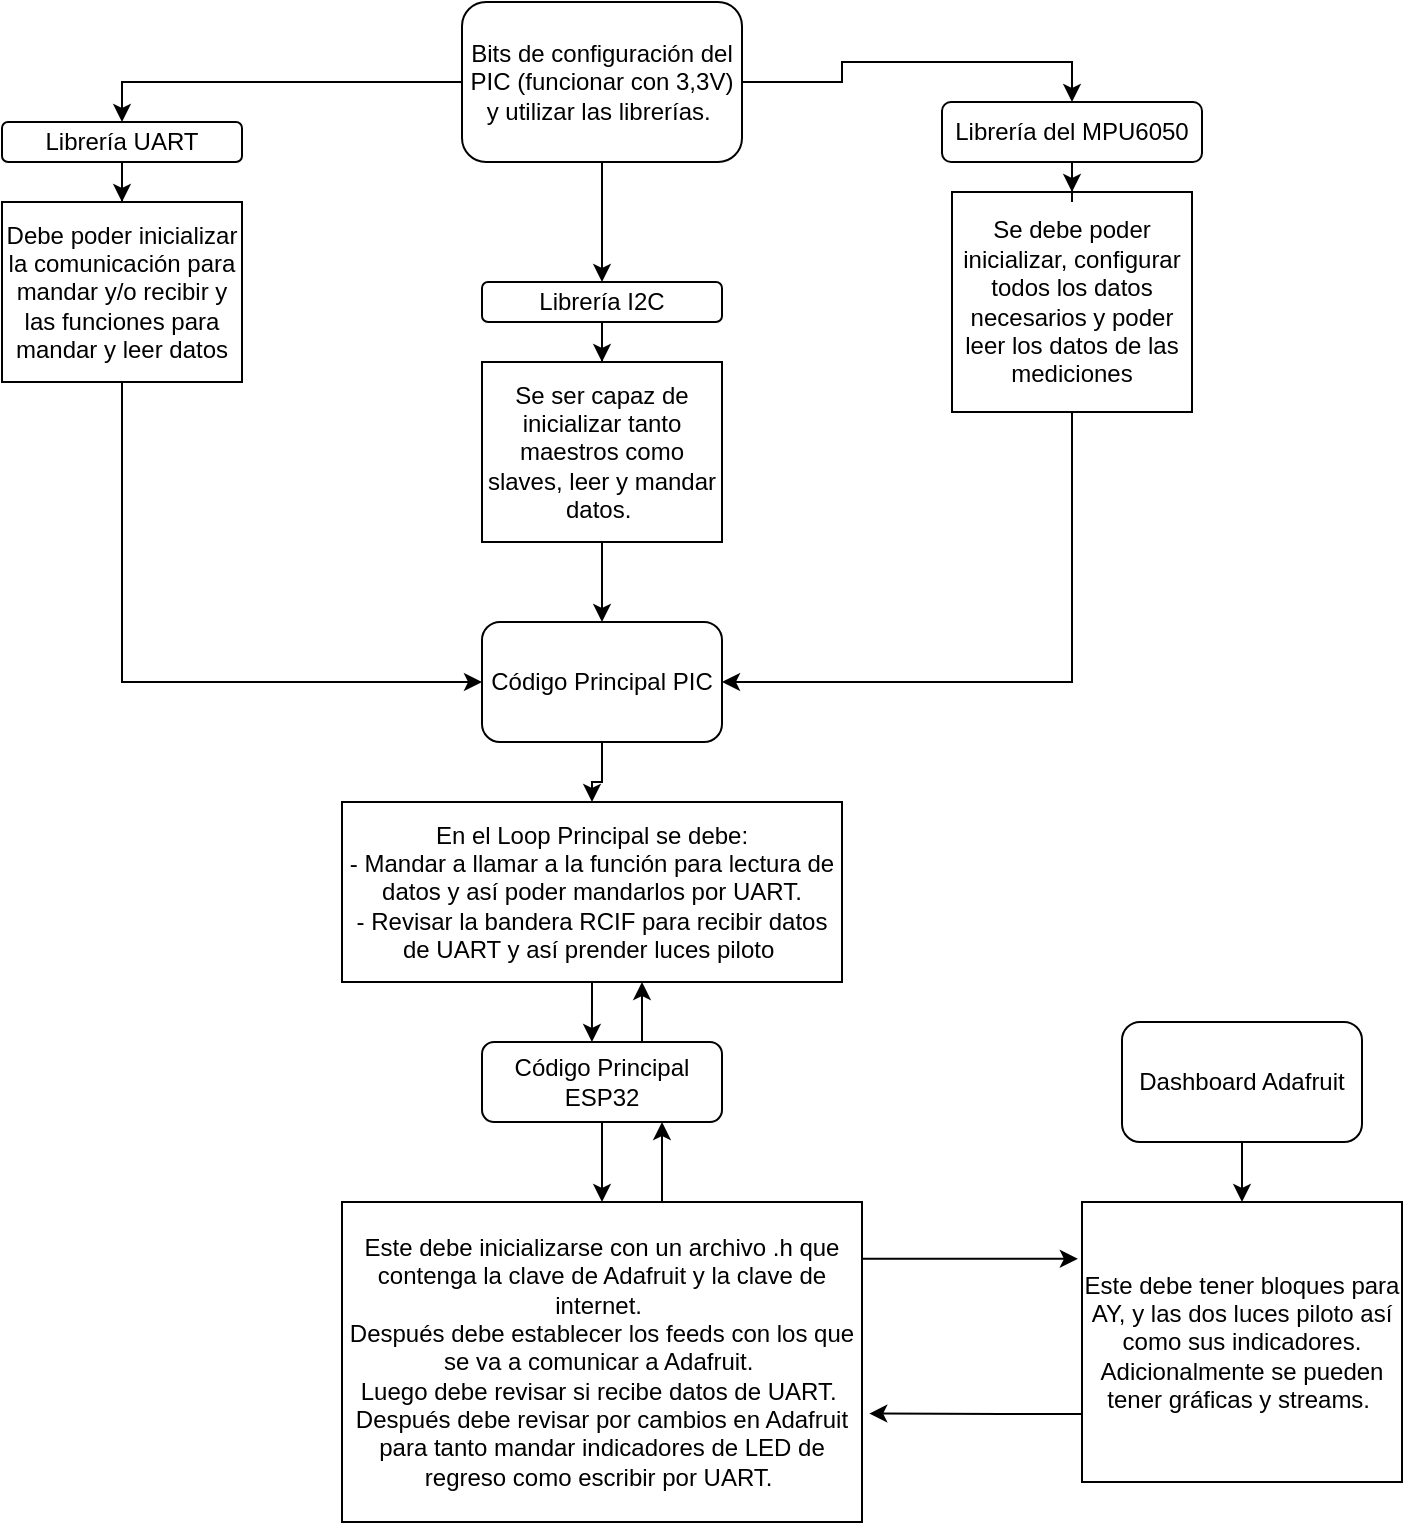 <mxfile version="13.10.4" type="device"><diagram id="f7WtDu9nxbwrVy-zuyH_" name="Page-1"><mxGraphModel dx="1357" dy="853" grid="1" gridSize="10" guides="1" tooltips="1" connect="1" arrows="1" fold="1" page="1" pageScale="1" pageWidth="850" pageHeight="1100" math="0" shadow="0"><root><mxCell id="0"/><mxCell id="1" parent="0"/><mxCell id="Yk92p7jFA3wCqzvG-exA-8" style="edgeStyle=orthogonalEdgeStyle;rounded=0;orthogonalLoop=1;jettySize=auto;html=1;exitX=0;exitY=0.5;exitDx=0;exitDy=0;entryX=0.5;entryY=0;entryDx=0;entryDy=0;" edge="1" parent="1" source="Yk92p7jFA3wCqzvG-exA-1" target="Yk92p7jFA3wCqzvG-exA-6"><mxGeometry relative="1" as="geometry"/></mxCell><mxCell id="Yk92p7jFA3wCqzvG-exA-9" style="edgeStyle=orthogonalEdgeStyle;rounded=0;orthogonalLoop=1;jettySize=auto;html=1;entryX=0.5;entryY=0;entryDx=0;entryDy=0;" edge="1" parent="1" source="Yk92p7jFA3wCqzvG-exA-1" target="Yk92p7jFA3wCqzvG-exA-3"><mxGeometry relative="1" as="geometry"/></mxCell><mxCell id="Yk92p7jFA3wCqzvG-exA-10" style="edgeStyle=orthogonalEdgeStyle;rounded=0;orthogonalLoop=1;jettySize=auto;html=1;entryX=0.5;entryY=0;entryDx=0;entryDy=0;" edge="1" parent="1" source="Yk92p7jFA3wCqzvG-exA-1" target="Yk92p7jFA3wCqzvG-exA-4"><mxGeometry relative="1" as="geometry"/></mxCell><mxCell id="Yk92p7jFA3wCqzvG-exA-1" value="Bits de configuración del PIC (funcionar con 3,3V) y utilizar las librerías.&amp;nbsp;" style="rounded=1;whiteSpace=wrap;html=1;" vertex="1" parent="1"><mxGeometry x="320" y="30" width="140" height="80" as="geometry"/></mxCell><mxCell id="Yk92p7jFA3wCqzvG-exA-17" style="edgeStyle=orthogonalEdgeStyle;rounded=0;orthogonalLoop=1;jettySize=auto;html=1;entryX=1;entryY=0.5;entryDx=0;entryDy=0;" edge="1" parent="1" source="Yk92p7jFA3wCqzvG-exA-2" target="Yk92p7jFA3wCqzvG-exA-14"><mxGeometry relative="1" as="geometry"><mxPoint x="625" y="390" as="targetPoint"/><Array as="points"><mxPoint x="625" y="370"/></Array></mxGeometry></mxCell><mxCell id="Yk92p7jFA3wCqzvG-exA-2" value="Se debe poder inicializar, configurar todos los datos necesarios y poder leer los datos de las mediciones" style="rounded=0;whiteSpace=wrap;html=1;" vertex="1" parent="1"><mxGeometry x="565" y="125" width="120" height="110" as="geometry"/></mxCell><mxCell id="Yk92p7jFA3wCqzvG-exA-13" style="edgeStyle=orthogonalEdgeStyle;rounded=0;orthogonalLoop=1;jettySize=auto;html=1;" edge="1" parent="1" source="Yk92p7jFA3wCqzvG-exA-3" target="Yk92p7jFA3wCqzvG-exA-2"><mxGeometry relative="1" as="geometry"/></mxCell><mxCell id="Yk92p7jFA3wCqzvG-exA-3" value="Librería del MPU6050" style="rounded=1;whiteSpace=wrap;html=1;" vertex="1" parent="1"><mxGeometry x="560" y="80" width="130" height="30" as="geometry"/></mxCell><mxCell id="Yk92p7jFA3wCqzvG-exA-12" style="edgeStyle=orthogonalEdgeStyle;rounded=0;orthogonalLoop=1;jettySize=auto;html=1;" edge="1" parent="1" source="Yk92p7jFA3wCqzvG-exA-4" target="Yk92p7jFA3wCqzvG-exA-5"><mxGeometry relative="1" as="geometry"/></mxCell><mxCell id="Yk92p7jFA3wCqzvG-exA-4" value="Librería I2C" style="rounded=1;whiteSpace=wrap;html=1;" vertex="1" parent="1"><mxGeometry x="330" y="170" width="120" height="20" as="geometry"/></mxCell><mxCell id="Yk92p7jFA3wCqzvG-exA-16" style="edgeStyle=orthogonalEdgeStyle;rounded=0;orthogonalLoop=1;jettySize=auto;html=1;entryX=0.5;entryY=0;entryDx=0;entryDy=0;" edge="1" parent="1" source="Yk92p7jFA3wCqzvG-exA-5" target="Yk92p7jFA3wCqzvG-exA-14"><mxGeometry relative="1" as="geometry"/></mxCell><mxCell id="Yk92p7jFA3wCqzvG-exA-5" value="Se ser capaz de inicializar tanto maestros como slaves, leer y mandar datos.&amp;nbsp;" style="rounded=0;whiteSpace=wrap;html=1;" vertex="1" parent="1"><mxGeometry x="330" y="210" width="120" height="90" as="geometry"/></mxCell><mxCell id="Yk92p7jFA3wCqzvG-exA-11" style="edgeStyle=orthogonalEdgeStyle;rounded=0;orthogonalLoop=1;jettySize=auto;html=1;entryX=0.5;entryY=0;entryDx=0;entryDy=0;" edge="1" parent="1" source="Yk92p7jFA3wCqzvG-exA-6" target="Yk92p7jFA3wCqzvG-exA-7"><mxGeometry relative="1" as="geometry"/></mxCell><mxCell id="Yk92p7jFA3wCqzvG-exA-6" value="Librería UART" style="rounded=1;whiteSpace=wrap;html=1;" vertex="1" parent="1"><mxGeometry x="90" y="90" width="120" height="20" as="geometry"/></mxCell><mxCell id="Yk92p7jFA3wCqzvG-exA-15" style="edgeStyle=orthogonalEdgeStyle;rounded=0;orthogonalLoop=1;jettySize=auto;html=1;entryX=0;entryY=0.5;entryDx=0;entryDy=0;" edge="1" parent="1" source="Yk92p7jFA3wCqzvG-exA-7" target="Yk92p7jFA3wCqzvG-exA-14"><mxGeometry relative="1" as="geometry"><mxPoint x="150" y="390" as="targetPoint"/><Array as="points"><mxPoint x="150" y="370"/></Array></mxGeometry></mxCell><mxCell id="Yk92p7jFA3wCqzvG-exA-7" value="Debe poder inicializar la comunicación para mandar y/o recibir y las funciones para mandar y leer datos" style="rounded=0;whiteSpace=wrap;html=1;" vertex="1" parent="1"><mxGeometry x="90" y="130" width="120" height="90" as="geometry"/></mxCell><mxCell id="Yk92p7jFA3wCqzvG-exA-23" style="edgeStyle=orthogonalEdgeStyle;rounded=0;orthogonalLoop=1;jettySize=auto;html=1;entryX=0.5;entryY=0;entryDx=0;entryDy=0;" edge="1" parent="1" source="Yk92p7jFA3wCqzvG-exA-14" target="Yk92p7jFA3wCqzvG-exA-18"><mxGeometry relative="1" as="geometry"/></mxCell><mxCell id="Yk92p7jFA3wCqzvG-exA-14" value="Código Principal PIC" style="rounded=1;whiteSpace=wrap;html=1;" vertex="1" parent="1"><mxGeometry x="330" y="340" width="120" height="60" as="geometry"/></mxCell><mxCell id="Yk92p7jFA3wCqzvG-exA-28" style="edgeStyle=orthogonalEdgeStyle;rounded=0;orthogonalLoop=1;jettySize=auto;html=1;entryX=0.458;entryY=0;entryDx=0;entryDy=0;entryPerimeter=0;" edge="1" parent="1" source="Yk92p7jFA3wCqzvG-exA-18" target="Yk92p7jFA3wCqzvG-exA-19"><mxGeometry relative="1" as="geometry"><Array as="points"><mxPoint x="385" y="530"/><mxPoint x="385" y="530"/></Array></mxGeometry></mxCell><mxCell id="Yk92p7jFA3wCqzvG-exA-18" value="En el Loop Principal se debe:&lt;br&gt;- Mandar a llamar a la función para lectura de datos y así poder mandarlos por UART.&lt;br&gt;- Revisar la bandera RCIF para recibir datos de UART y así prender luces piloto&amp;nbsp;" style="rounded=0;whiteSpace=wrap;html=1;" vertex="1" parent="1"><mxGeometry x="260" y="430" width="250" height="90" as="geometry"/></mxCell><mxCell id="Yk92p7jFA3wCqzvG-exA-25" style="edgeStyle=orthogonalEdgeStyle;rounded=0;orthogonalLoop=1;jettySize=auto;html=1;entryX=0.5;entryY=0;entryDx=0;entryDy=0;" edge="1" parent="1" source="Yk92p7jFA3wCqzvG-exA-19" target="Yk92p7jFA3wCqzvG-exA-20"><mxGeometry relative="1" as="geometry"/></mxCell><mxCell id="Yk92p7jFA3wCqzvG-exA-30" style="edgeStyle=orthogonalEdgeStyle;rounded=0;orthogonalLoop=1;jettySize=auto;html=1;entryX=0.6;entryY=1;entryDx=0;entryDy=0;entryPerimeter=0;" edge="1" parent="1" source="Yk92p7jFA3wCqzvG-exA-19" target="Yk92p7jFA3wCqzvG-exA-18"><mxGeometry relative="1" as="geometry"><Array as="points"><mxPoint x="410" y="540"/><mxPoint x="410" y="540"/></Array></mxGeometry></mxCell><mxCell id="Yk92p7jFA3wCqzvG-exA-19" value="Código Principal ESP32" style="rounded=1;whiteSpace=wrap;html=1;" vertex="1" parent="1"><mxGeometry x="330" y="550" width="120" height="40" as="geometry"/></mxCell><mxCell id="Yk92p7jFA3wCqzvG-exA-26" style="edgeStyle=orthogonalEdgeStyle;rounded=0;orthogonalLoop=1;jettySize=auto;html=1;entryX=0.75;entryY=1;entryDx=0;entryDy=0;" edge="1" parent="1" source="Yk92p7jFA3wCqzvG-exA-20" target="Yk92p7jFA3wCqzvG-exA-19"><mxGeometry relative="1" as="geometry"><Array as="points"><mxPoint x="420" y="630"/><mxPoint x="420" y="630"/></Array></mxGeometry></mxCell><mxCell id="Yk92p7jFA3wCqzvG-exA-35" style="edgeStyle=orthogonalEdgeStyle;rounded=0;orthogonalLoop=1;jettySize=auto;html=1;entryX=-0.013;entryY=0.203;entryDx=0;entryDy=0;entryPerimeter=0;" edge="1" parent="1" source="Yk92p7jFA3wCqzvG-exA-20" target="Yk92p7jFA3wCqzvG-exA-32"><mxGeometry relative="1" as="geometry"><Array as="points"><mxPoint x="575" y="658"/></Array></mxGeometry></mxCell><mxCell id="Yk92p7jFA3wCqzvG-exA-20" value="Este debe inicializarse con un archivo .h que contenga la clave de Adafruit y la clave de internet.&amp;nbsp;&lt;br&gt;Después debe establecer los feeds con los que se va a comunicar a Adafruit.&amp;nbsp;&lt;br&gt;Luego debe revisar si recibe datos de UART.&amp;nbsp;&lt;br&gt;Después debe revisar por cambios en Adafruit para tanto mandar indicadores de LED de regreso como escribir por UART.&amp;nbsp;" style="rounded=0;whiteSpace=wrap;html=1;" vertex="1" parent="1"><mxGeometry x="260" y="630" width="260" height="160" as="geometry"/></mxCell><mxCell id="Yk92p7jFA3wCqzvG-exA-34" style="edgeStyle=orthogonalEdgeStyle;rounded=0;orthogonalLoop=1;jettySize=auto;html=1;entryX=0.5;entryY=0;entryDx=0;entryDy=0;" edge="1" parent="1" source="Yk92p7jFA3wCqzvG-exA-31" target="Yk92p7jFA3wCqzvG-exA-32"><mxGeometry relative="1" as="geometry"/></mxCell><mxCell id="Yk92p7jFA3wCqzvG-exA-31" value="Dashboard Adafruit" style="rounded=1;whiteSpace=wrap;html=1;" vertex="1" parent="1"><mxGeometry x="650" y="540" width="120" height="60" as="geometry"/></mxCell><mxCell id="Yk92p7jFA3wCqzvG-exA-36" style="edgeStyle=orthogonalEdgeStyle;rounded=0;orthogonalLoop=1;jettySize=auto;html=1;entryX=1.014;entryY=0.661;entryDx=0;entryDy=0;entryPerimeter=0;" edge="1" parent="1" source="Yk92p7jFA3wCqzvG-exA-32" target="Yk92p7jFA3wCqzvG-exA-20"><mxGeometry relative="1" as="geometry"><Array as="points"><mxPoint x="590" y="736"/><mxPoint x="590" y="736"/></Array></mxGeometry></mxCell><mxCell id="Yk92p7jFA3wCqzvG-exA-32" value="Este debe tener bloques para AY, y las dos luces piloto así como sus indicadores. Adicionalmente se pueden tener gráficas y streams.&amp;nbsp;" style="rounded=0;whiteSpace=wrap;html=1;" vertex="1" parent="1"><mxGeometry x="630" y="630" width="160" height="140" as="geometry"/></mxCell></root></mxGraphModel></diagram></mxfile>